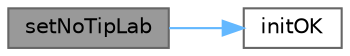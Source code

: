 digraph "setNoTipLab"
{
 // LATEX_PDF_SIZE
  bgcolor="transparent";
  edge [fontname=Helvetica,fontsize=10,labelfontname=Helvetica,labelfontsize=10];
  node [fontname=Helvetica,fontsize=10,shape=box,height=0.2,width=0.4];
  rankdir="LR";
  Node1 [id="Node000001",label="setNoTipLab",height=0.2,width=0.4,color="gray40", fillcolor="grey60", style="filled", fontcolor="black",tooltip="隐藏提示标签"];
  Node1 -> Node2 [id="edge1_Node000001_Node000002",color="steelblue1",style="solid",tooltip=" "];
  Node2 [id="Node000002",label="initOK",height=0.2,width=0.4,color="grey40", fillcolor="white", style="filled",URL="$class_live_common_part_widget.html#a7f7039ea8eeaddfa317c0b1e2c669bd9",tooltip="初始化完成信号"];
}
